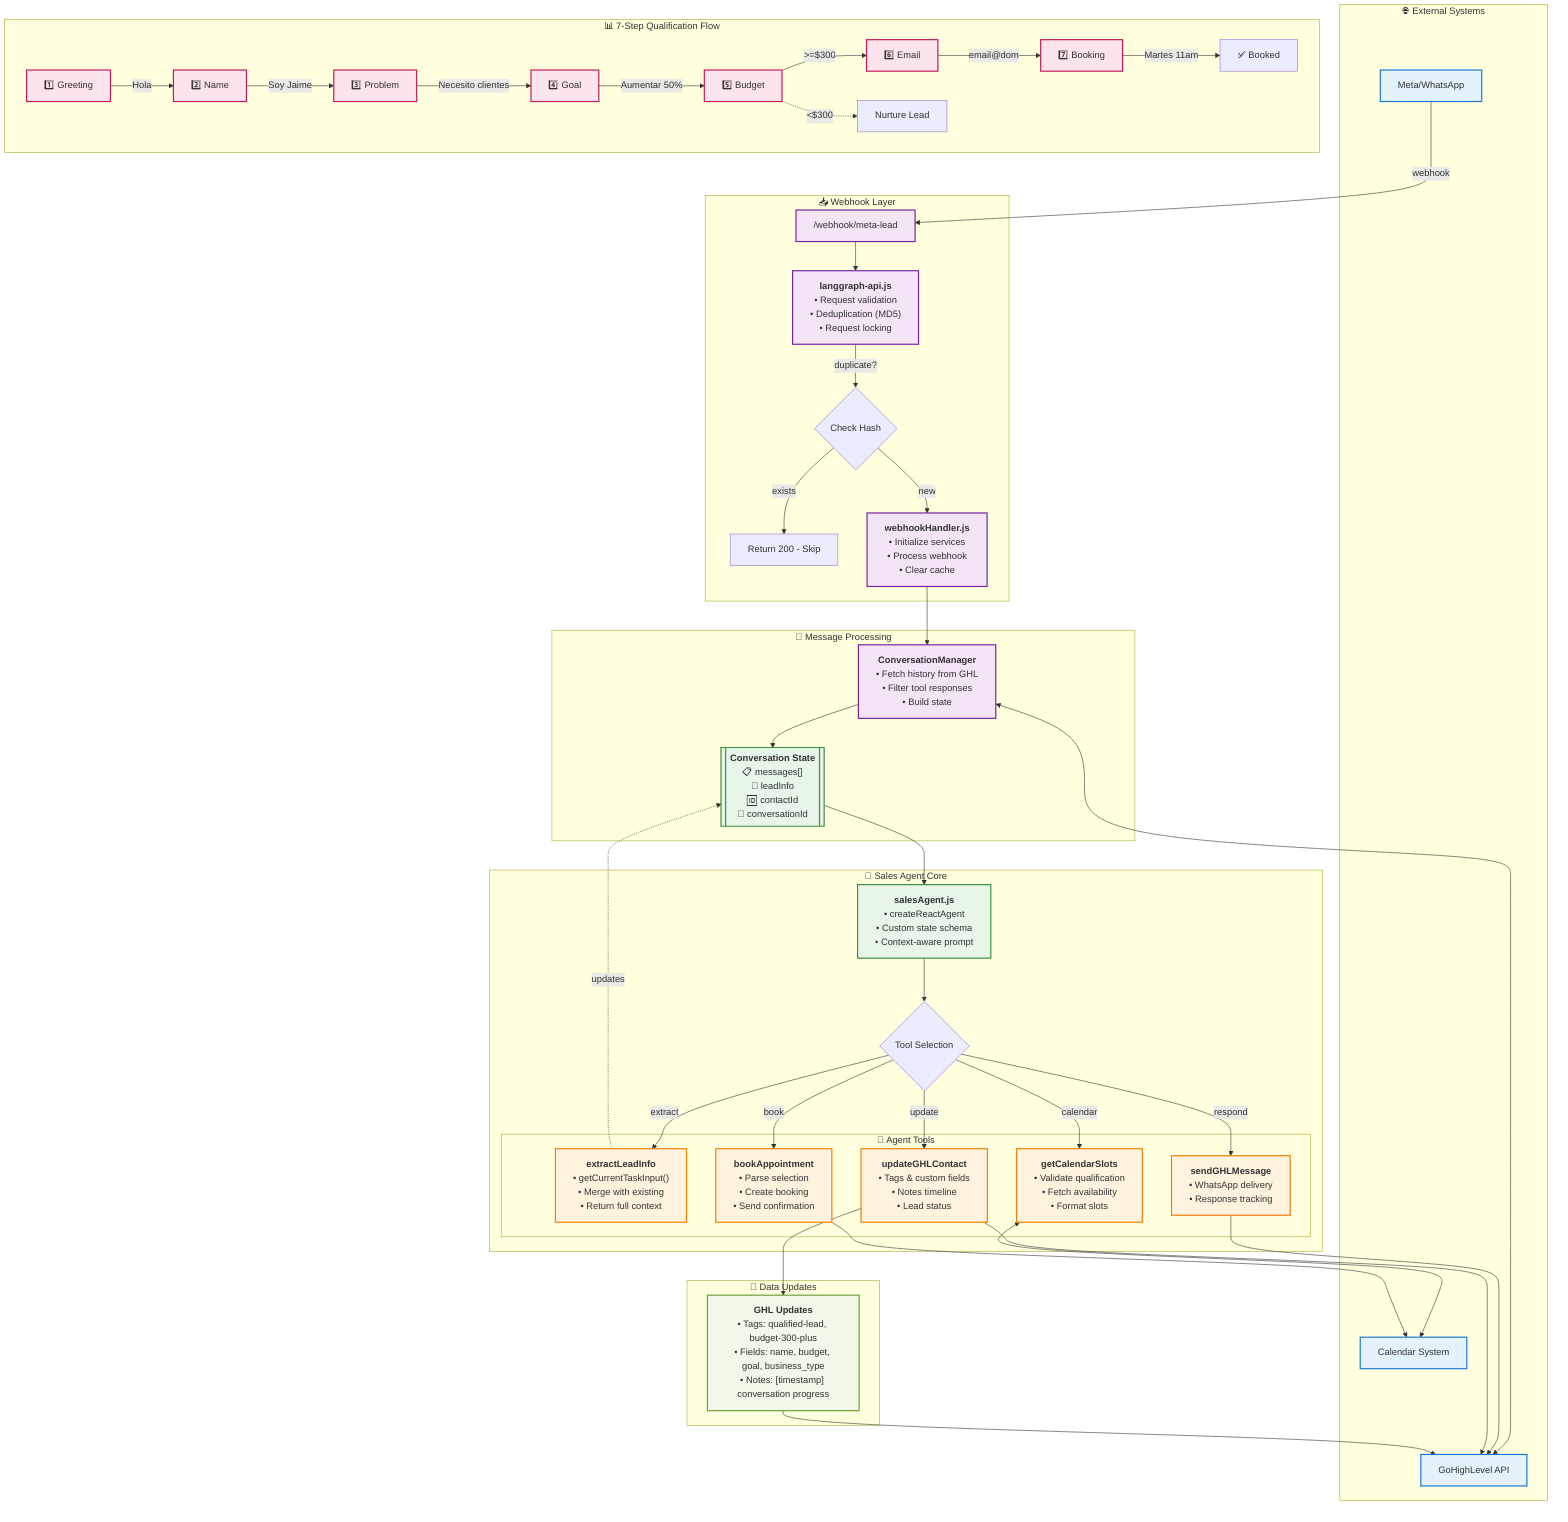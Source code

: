 %% WhatsApp Sales Bot Architecture Diagram
%% Copy this entire content to https://www.mermaidchart.com/

graph TB
    subgraph "🌐 External Systems"
        META[Meta/WhatsApp] 
        GHL[GoHighLevel API]
        CAL[Calendar System]
    end

    subgraph "📥 Webhook Layer"
        META -->|webhook| EP["/webhook/meta-lead"]
        EP --> API["<b>langgraph-api.js</b><br/>• Request validation<br/>• Deduplication (MD5)<br/>• Request locking"]
        API -->|duplicate?| DUP{Check Hash}
        DUP -->|exists| SKIP[Return 200 - Skip]
        DUP -->|new| HANDLER
    end

    subgraph "🧠 Message Processing"
        HANDLER["<b>webhookHandler.js</b><br/>• Initialize services<br/>• Process webhook<br/>• Clear cache"]
        HANDLER --> CM["<b>ConversationManager</b><br/>• Fetch history from GHL<br/>• Filter tool responses<br/>• Build state"]
        CM <--> GHL
        CM --> STATE[["<b>Conversation State</b><br/>📋 messages[]<br/>👤 leadInfo<br/>🆔 contactId<br/>💬 conversationId"]]
    end

    subgraph "🤖 Sales Agent Core"
        STATE --> AGENT["<b>salesAgent.js</b><br/>• createReactAgent<br/>• Custom state schema<br/>• Context-aware prompt"]
        
        AGENT --> TOOLS{Tool Selection}
        
        subgraph "🔧 Agent Tools"
            T1["<b>extractLeadInfo</b><br/>• getCurrentTaskInput()<br/>• Merge with existing<br/>• Return full context"]
            T2["<b>sendGHLMessage</b><br/>• WhatsApp delivery<br/>• Response tracking"]
            T3["<b>updateGHLContact</b><br/>• Tags & custom fields<br/>• Notes timeline<br/>• Lead status"]
            T4["<b>getCalendarSlots</b><br/>• Validate qualification<br/>• Fetch availability<br/>• Format slots"]
            T5["<b>bookAppointment</b><br/>• Parse selection<br/>• Create booking<br/>• Send confirmation"]
        end
        
        TOOLS -->|extract| T1
        TOOLS -->|respond| T2
        TOOLS -->|update| T3
        TOOLS -->|calendar| T4
        TOOLS -->|book| T5
        
        T1 -.->|updates| STATE
        T2 --> GHL
        T3 --> GHL
        T4 <--> CAL
        T5 --> CAL
    end

    subgraph "📊 7-Step Qualification Flow"
        direction LR
        S1[1️⃣ Greeting]
        S2[2️⃣ Name]
        S3[3️⃣ Problem]
        S4[4️⃣ Goal]
        S5[5️⃣ Budget]
        S6[6️⃣ Email]
        S7[7️⃣ Booking]
        
        S1 -->|"Hola"| S2
        S2 -->|"Soy Jaime"| S3
        S3 -->|"Necesito clientes"| S4
        S4 -->|"Aumentar 50%"| S5
        S5 -->|">=$300"| S6
        S5 -.->|"<$300"| NURTURE[Nurture Lead]
        S6 -->|"email@dom"| S7
        S7 -->|"Martes 11am"| DONE[✅ Booked]
    end

    subgraph "💾 Data Updates"
        UPDATE_DATA["<b>GHL Updates</b><br/>• Tags: qualified-lead, budget-300-plus<br/>• Fields: name, budget, goal, business_type<br/>• Notes: [timestamp] conversation progress"]
    end

    T3 --> UPDATE_DATA
    UPDATE_DATA --> GHL

    classDef external fill:#e3f2fd,stroke:#1976d2,stroke-width:2px
    classDef processing fill:#f3e5f5,stroke:#7b1fa2,stroke-width:2px
    classDef agent fill:#e8f5e9,stroke:#388e3c,stroke-width:2px
    classDef tool fill:#fff3e0,stroke:#f57c00,stroke-width:2px
    classDef flow fill:#fce4ec,stroke:#c2185b,stroke-width:2px
    classDef data fill:#f1f8e9,stroke:#689f38,stroke-width:2px

    class META,GHL,CAL external
    class EP,API,HANDLER,CM processing
    class AGENT,STATE agent
    class T1,T2,T3,T4,T5 tool
    class S1,S2,S3,S4,S5,S6,S7 flow
    class UPDATE_DATA data
